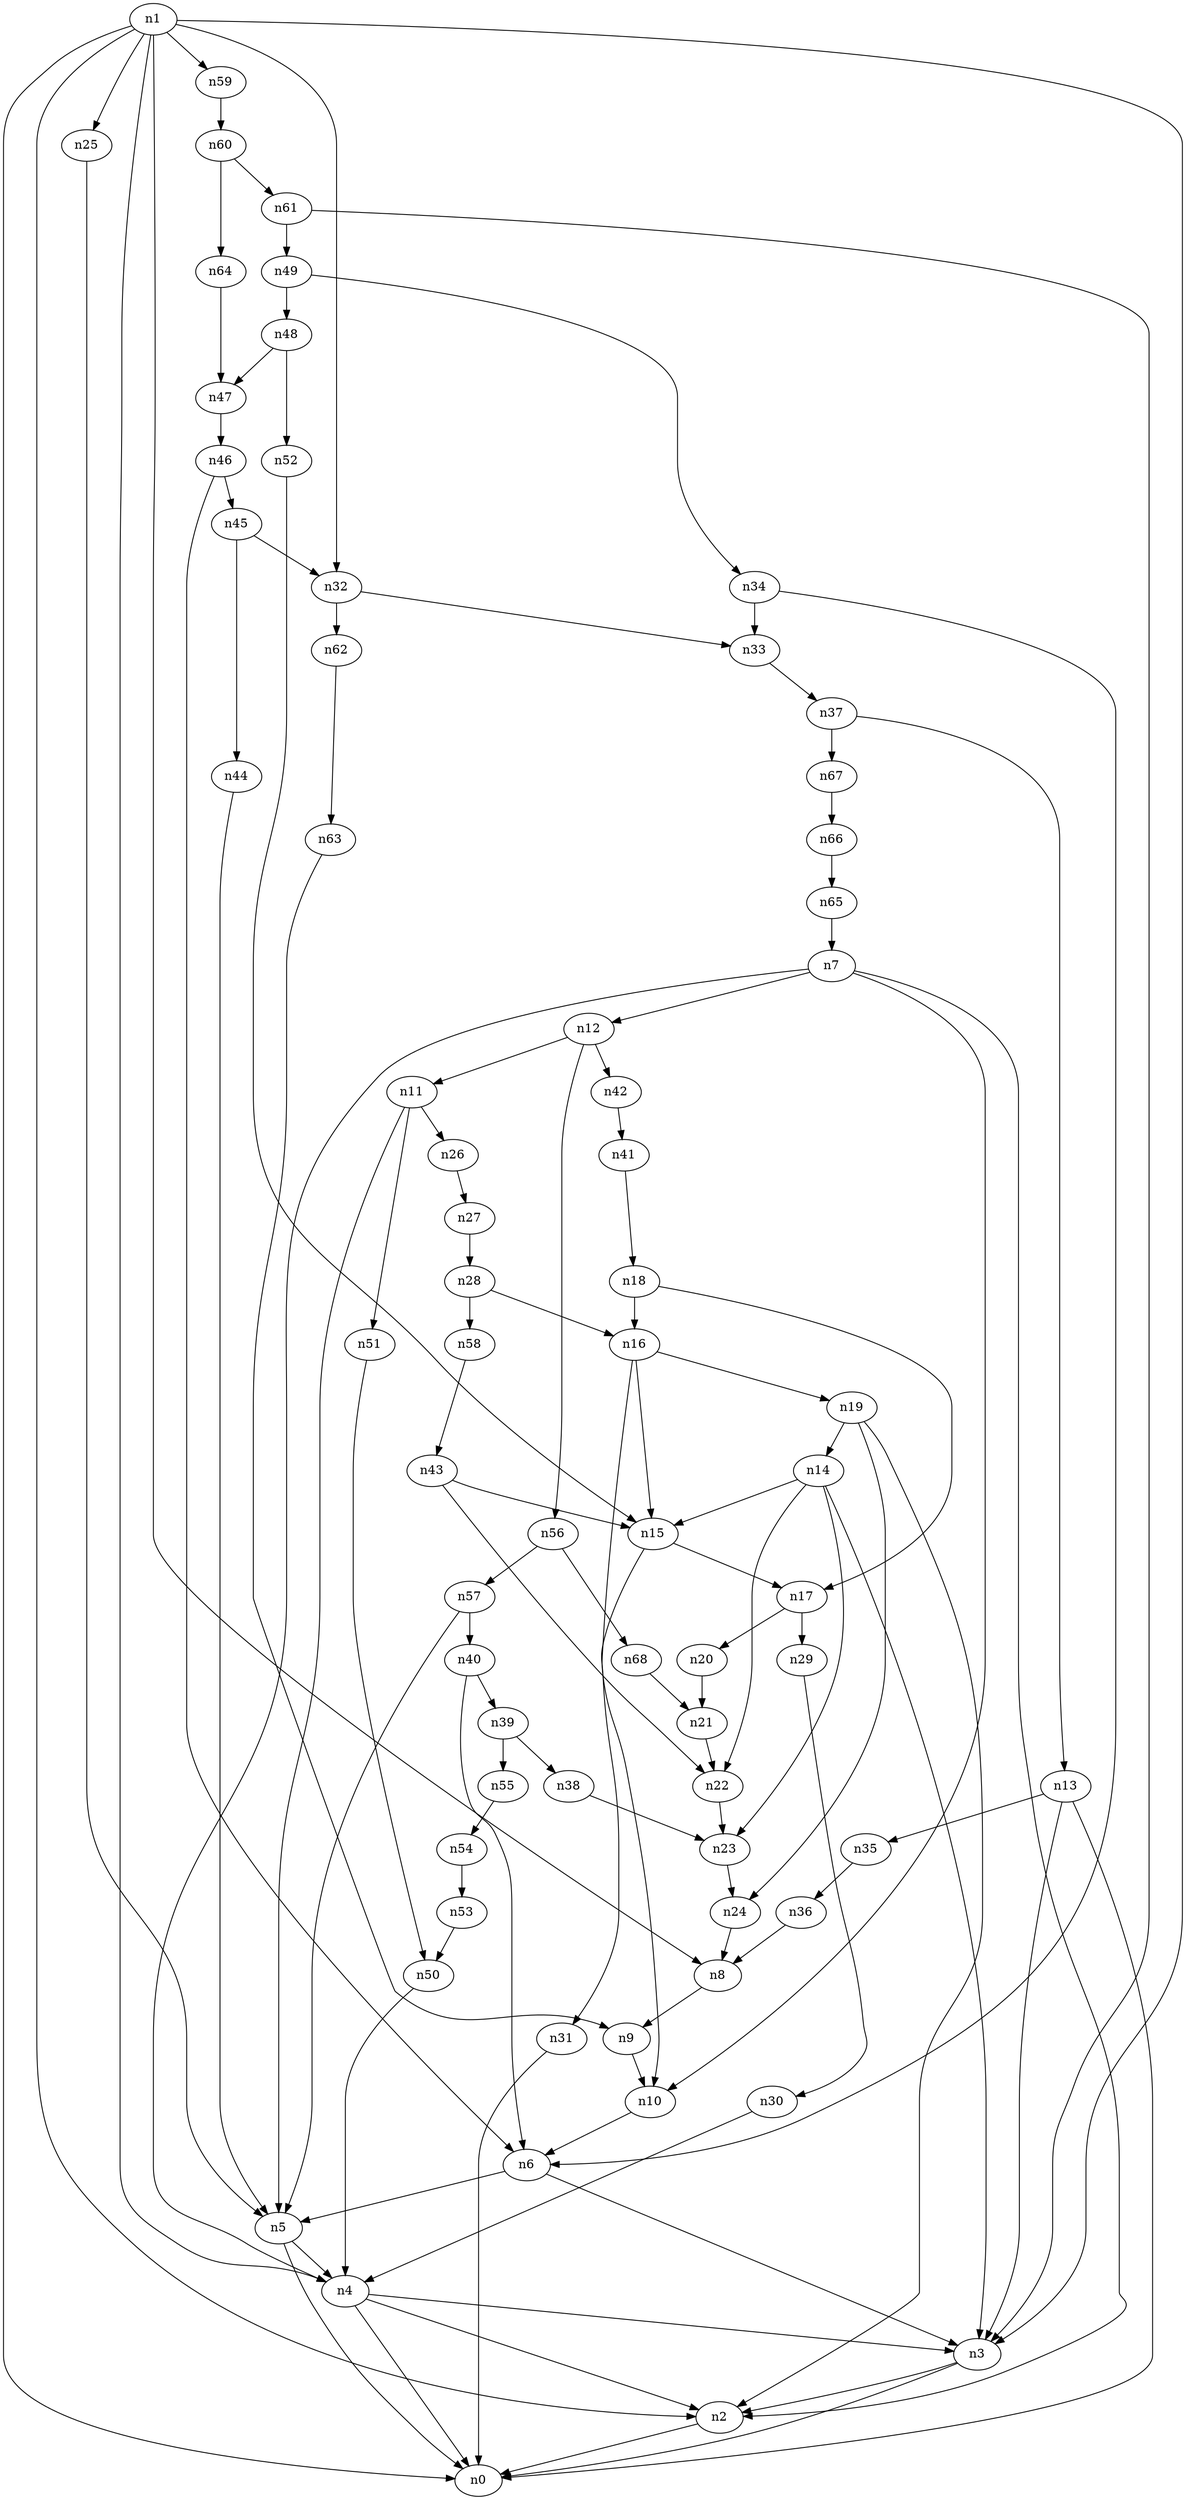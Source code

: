 digraph G {
	n1 -> n0	 [_graphml_id=e0];
	n1 -> n2	 [_graphml_id=e1];
	n1 -> n3	 [_graphml_id=e6];
	n1 -> n4	 [_graphml_id=e9];
	n1 -> n8	 [_graphml_id=e15];
	n1 -> n25	 [_graphml_id=e42];
	n1 -> n32	 [_graphml_id=e54];
	n1 -> n59	 [_graphml_id=e98];
	n2 -> n0	 [_graphml_id=e5];
	n3 -> n0	 [_graphml_id=e8];
	n3 -> n2	 [_graphml_id=e2];
	n4 -> n0	 [_graphml_id=e4];
	n4 -> n2	 [_graphml_id=e7];
	n4 -> n3	 [_graphml_id=e3];
	n5 -> n0	 [_graphml_id=e24];
	n5 -> n4	 [_graphml_id=e10];
	n6 -> n3	 [_graphml_id=e12];
	n6 -> n5	 [_graphml_id=e11];
	n7 -> n2	 [_graphml_id=e14];
	n7 -> n4	 [_graphml_id=e13];
	n7 -> n10	 [_graphml_id=e44];
	n7 -> n12	 [_graphml_id=e21];
	n8 -> n9	 [_graphml_id=e16];
	n9 -> n10	 [_graphml_id=e17];
	n10 -> n6	 [_graphml_id=e18];
	n11 -> n5	 [_graphml_id=e19];
	n11 -> n26	 [_graphml_id=e45];
	n11 -> n51	 [_graphml_id=e84];
	n12 -> n11	 [_graphml_id=e20];
	n12 -> n42	 [_graphml_id=e70];
	n12 -> n56	 [_graphml_id=e92];
	n13 -> n0	 [_graphml_id=e23];
	n13 -> n3	 [_graphml_id=e22];
	n13 -> n35	 [_graphml_id=e58];
	n14 -> n3	 [_graphml_id=e25];
	n14 -> n15	 [_graphml_id=e26];
	n14 -> n22	 [_graphml_id=e38];
	n14 -> n23	 [_graphml_id=e73];
	n15 -> n17	 [_graphml_id=e29];
	n15 -> n31	 [_graphml_id=e52];
	n16 -> n10	 [_graphml_id=e28];
	n16 -> n15	 [_graphml_id=e27];
	n16 -> n19	 [_graphml_id=e33];
	n17 -> n20	 [_graphml_id=e35];
	n17 -> n29	 [_graphml_id=e49];
	n18 -> n16	 [_graphml_id=e31];
	n18 -> n17	 [_graphml_id=e30];
	n19 -> n2	 [_graphml_id=e34];
	n19 -> n14	 [_graphml_id=e32];
	n19 -> n24	 [_graphml_id=e63];
	n20 -> n21	 [_graphml_id=e36];
	n21 -> n22	 [_graphml_id=e37];
	n22 -> n23	 [_graphml_id=e39];
	n23 -> n24	 [_graphml_id=e40];
	n24 -> n8	 [_graphml_id=e41];
	n25 -> n5	 [_graphml_id=e43];
	n26 -> n27	 [_graphml_id=e46];
	n27 -> n28	 [_graphml_id=e47];
	n28 -> n16	 [_graphml_id=e48];
	n28 -> n58	 [_graphml_id=e96];
	n29 -> n30	 [_graphml_id=e50];
	n30 -> n4	 [_graphml_id=e51];
	n31 -> n0	 [_graphml_id=e53];
	n32 -> n33	 [_graphml_id=e55];
	n32 -> n62	 [_graphml_id=e102];
	n33 -> n37	 [_graphml_id=e62];
	n34 -> n6	 [_graphml_id=e57];
	n34 -> n33	 [_graphml_id=e56];
	n35 -> n36	 [_graphml_id=e59];
	n36 -> n8	 [_graphml_id=e60];
	n37 -> n13	 [_graphml_id=e61];
	n37 -> n67	 [_graphml_id=e111];
	n38 -> n23	 [_graphml_id=e64];
	n39 -> n38	 [_graphml_id=e65];
	n39 -> n55	 [_graphml_id=e91];
	n40 -> n6	 [_graphml_id=e67];
	n40 -> n39	 [_graphml_id=e66];
	n41 -> n18	 [_graphml_id=e68];
	n42 -> n41	 [_graphml_id=e69];
	n43 -> n15	 [_graphml_id=e72];
	n43 -> n22	 [_graphml_id=e71];
	n44 -> n5	 [_graphml_id=e74];
	n45 -> n32	 [_graphml_id=e87];
	n45 -> n44	 [_graphml_id=e75];
	n46 -> n6	 [_graphml_id=e77];
	n46 -> n45	 [_graphml_id=e76];
	n47 -> n46	 [_graphml_id=e78];
	n48 -> n47	 [_graphml_id=e79];
	n48 -> n52	 [_graphml_id=e86];
	n49 -> n34	 [_graphml_id=e81];
	n49 -> n48	 [_graphml_id=e80];
	n50 -> n4	 [_graphml_id=e82];
	n51 -> n50	 [_graphml_id=e83];
	n52 -> n15	 [_graphml_id=e85];
	n53 -> n50	 [_graphml_id=e88];
	n54 -> n53	 [_graphml_id=e89];
	n55 -> n54	 [_graphml_id=e90];
	n56 -> n57	 [_graphml_id=e93];
	n56 -> n68	 [_graphml_id=e112];
	n57 -> n5	 [_graphml_id=e94];
	n57 -> n40	 [_graphml_id=e97];
	n58 -> n43	 [_graphml_id=e95];
	n59 -> n60	 [_graphml_id=e99];
	n60 -> n61	 [_graphml_id=e100];
	n60 -> n64	 [_graphml_id=e106];
	n61 -> n3	 [_graphml_id=e101];
	n61 -> n49	 [_graphml_id=e107];
	n62 -> n63	 [_graphml_id=e103];
	n63 -> n9	 [_graphml_id=e104];
	n64 -> n47	 [_graphml_id=e105];
	n65 -> n7	 [_graphml_id=e108];
	n66 -> n65	 [_graphml_id=e109];
	n67 -> n66	 [_graphml_id=e110];
	n68 -> n21	 [_graphml_id=e113];
}
